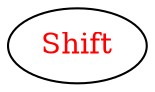 digraph dependencyGraph {
 concentrate=true;
 ranksep="2.0";
 rankdir="LR"; 
 splines="ortho";
"Shift" [fontcolor="red"];
}